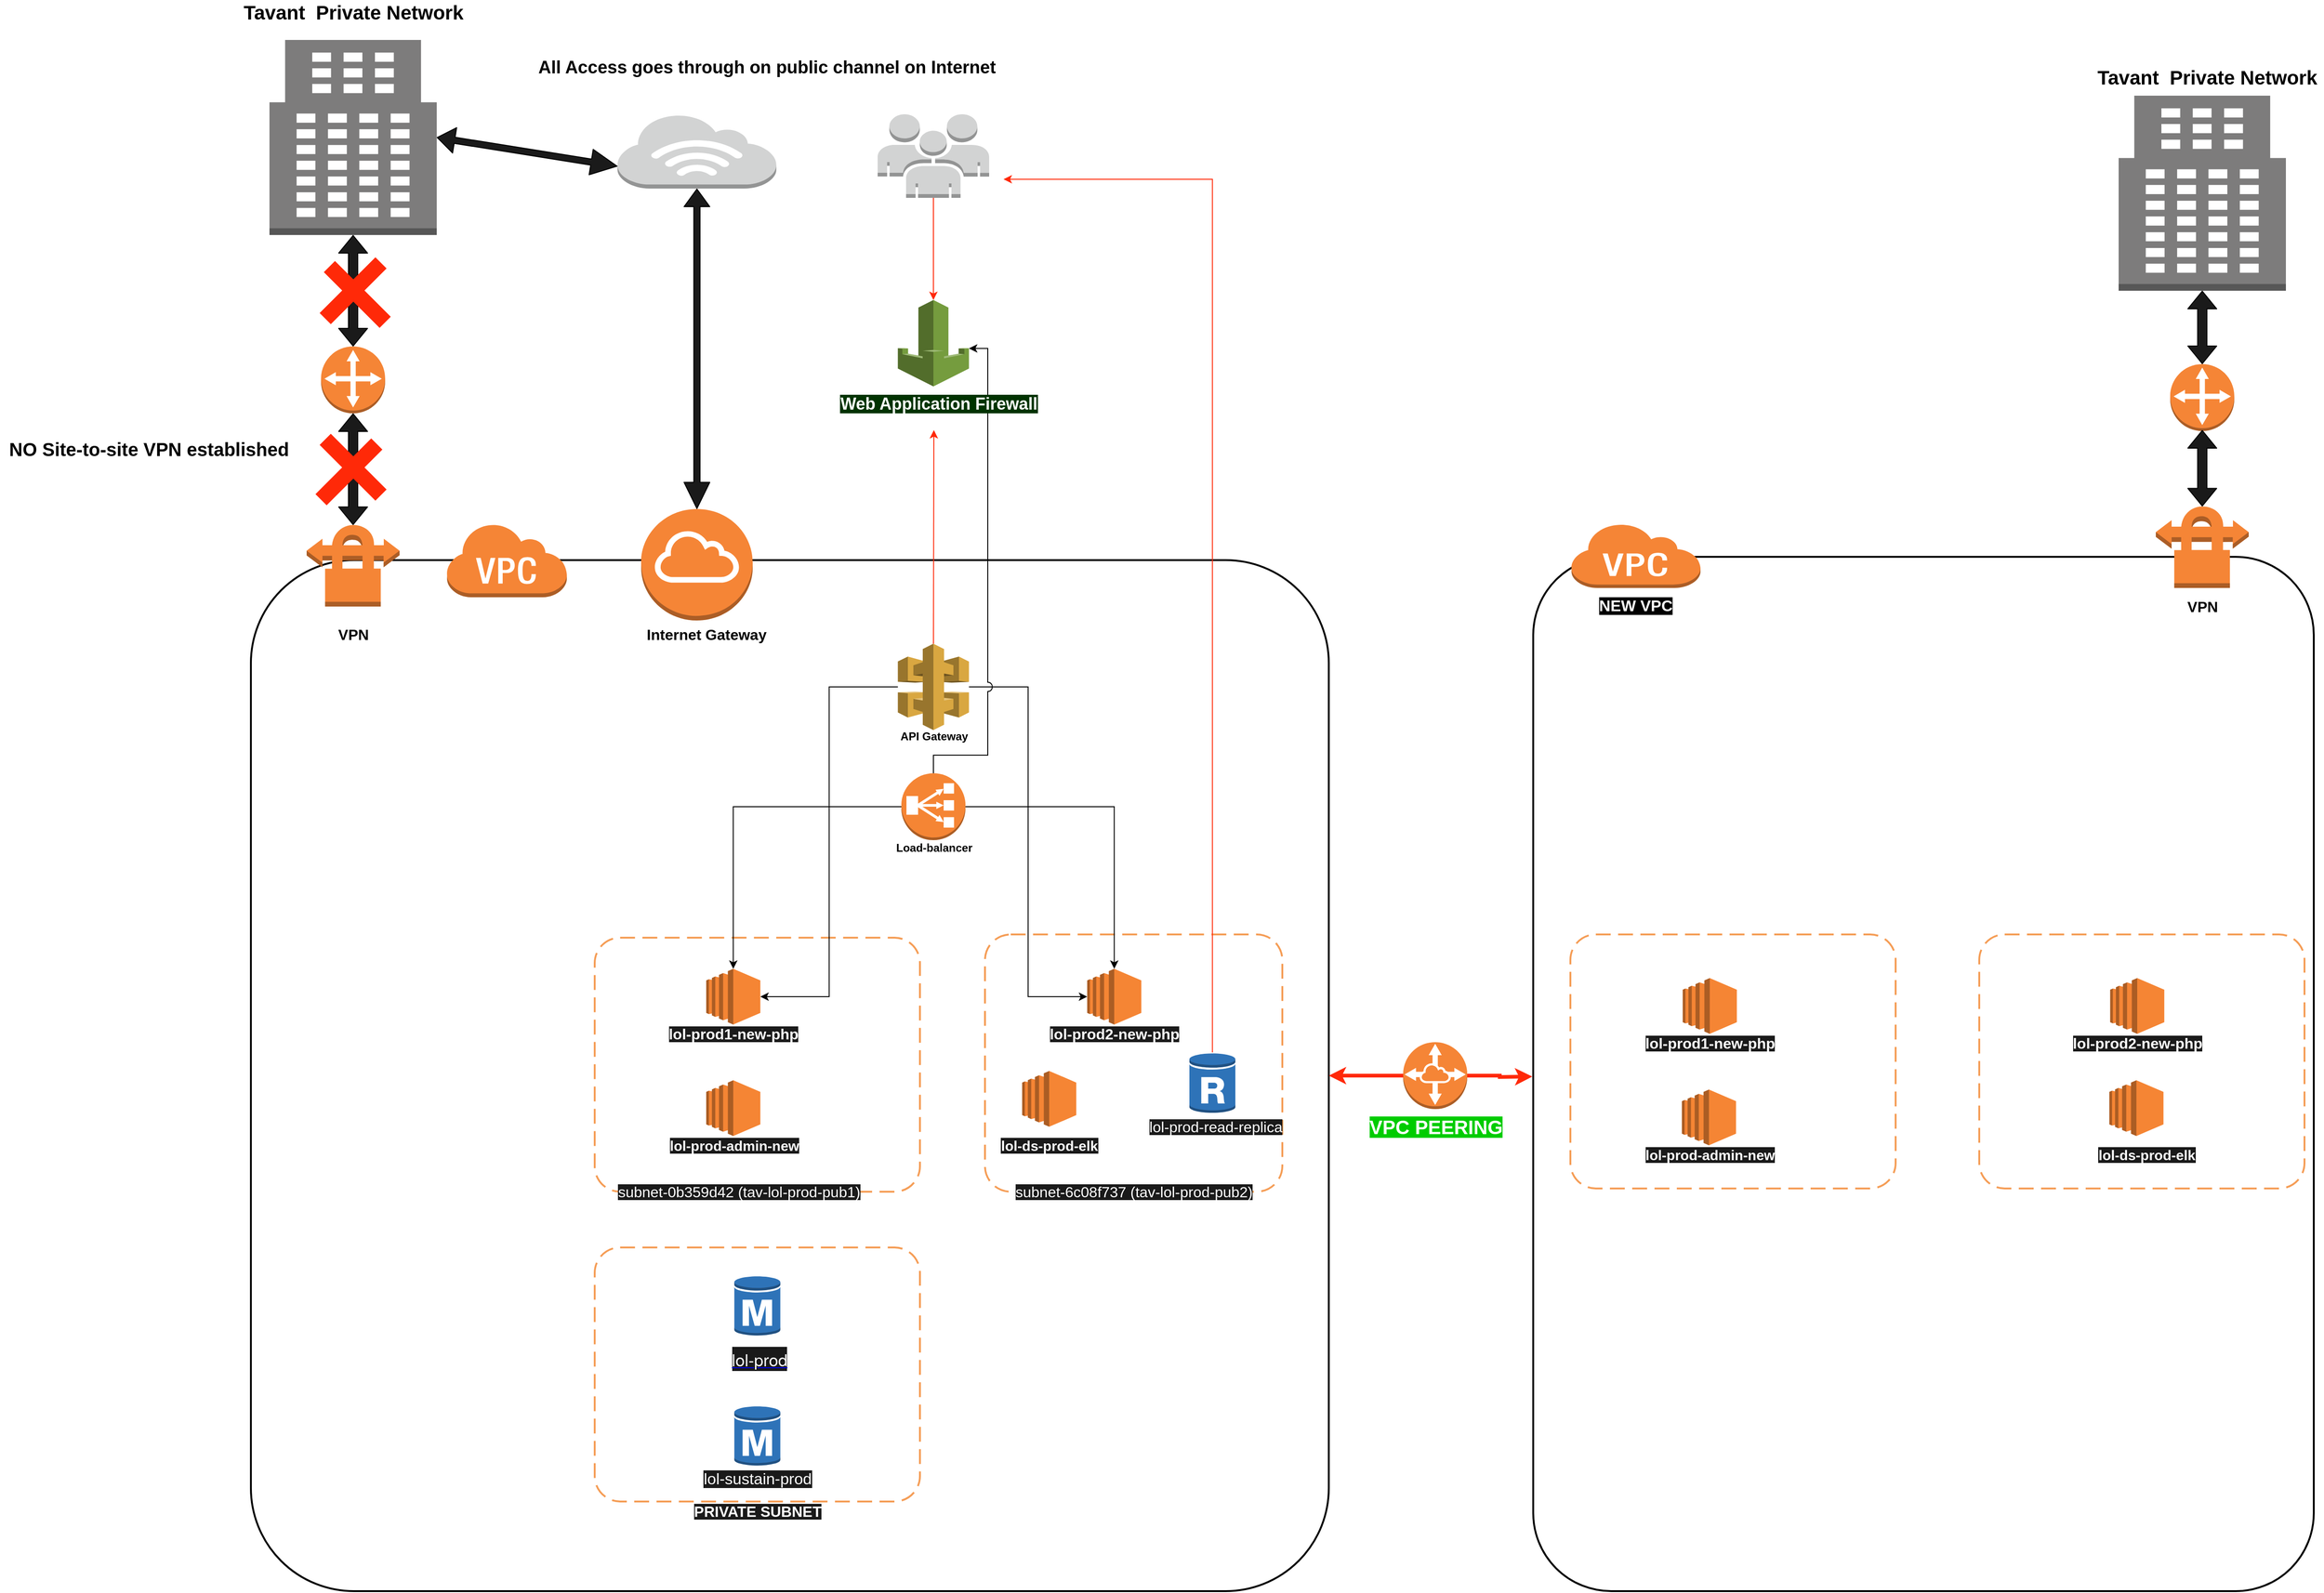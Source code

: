 <mxfile version="12.5.5" type="github"><diagram id="VizhE4WXQ0yg8m409w3I" name="Page-1"><mxGraphModel dx="3220" dy="2423" grid="1" gridSize="10" guides="1" tooltips="1" connect="1" arrows="1" fold="1" page="1" pageScale="1" pageWidth="850" pageHeight="1100" math="0" shadow="0"><root><mxCell id="0"/><mxCell id="1" parent="0"/><mxCell id="-mTtcIy8Ia6xsH1GECDK-21" value="" style="rounded=1;arcSize=10;dashed=1;strokeColor=#F59D56;fillColor=none;gradientColor=none;dashPattern=8 4;strokeWidth=2;" vertex="1" parent="1"><mxGeometry x="40" y="500" width="350" height="273.5" as="geometry"/></mxCell><mxCell id="-mTtcIy8Ia6xsH1GECDK-1" value="" style="rounded=1;arcSize=10;fillColor=none;gradientColor=none;strokeWidth=2;" vertex="1" parent="1"><mxGeometry x="-330" y="-240" width="1160" height="1110" as="geometry"/></mxCell><mxCell id="-mTtcIy8Ia6xsH1GECDK-2" value="" style="rounded=1;arcSize=10;dashed=1;strokeColor=#F59D56;fillColor=none;gradientColor=none;dashPattern=8 4;strokeWidth=2;" vertex="1" parent="1"><mxGeometry x="40" y="166.5" width="350" height="273.5" as="geometry"/></mxCell><mxCell id="-mTtcIy8Ia6xsH1GECDK-3" value="" style="rounded=1;arcSize=10;dashed=1;strokeColor=#F59D56;fillColor=none;gradientColor=none;dashPattern=8 4;strokeWidth=2;" vertex="1" parent="1"><mxGeometry x="460" y="163" width="320" height="277" as="geometry"/></mxCell><mxCell id="-mTtcIy8Ia6xsH1GECDK-6" value="" style="outlineConnect=0;dashed=0;verticalLabelPosition=bottom;verticalAlign=top;align=center;html=1;shape=mxgraph.aws3.rds_db_instance;fillColor=#2E73B8;gradientColor=none;" vertex="1" parent="1"><mxGeometry x="190.25" y="530" width="49.5" height="66" as="geometry"/></mxCell><mxCell id="-mTtcIy8Ia6xsH1GECDK-11" value="&lt;font style=&quot;font-size: 16px ; background-color: rgb(26 , 26 , 26)&quot; color=&quot;#ffffff&quot;&gt;subnet-0b359d42 (tav-lol-prod-pub1)&lt;/font&gt;" style="text;html=1;align=center;verticalAlign=middle;resizable=0;points=[];autosize=1;" vertex="1" parent="1"><mxGeometry x="55" y="430" width="280" height="20" as="geometry"/></mxCell><mxCell id="-mTtcIy8Ia6xsH1GECDK-12" value="&lt;font style=&quot;font-size: 16px ; background-color: rgb(26 , 26 , 26)&quot; color=&quot;#ffffff&quot;&gt;subnet-6c08f737 (tav-lol-prod-pub2)&lt;/font&gt;" style="text;html=1;align=center;verticalAlign=middle;resizable=0;points=[];autosize=1;" vertex="1" parent="1"><mxGeometry x="485" y="430" width="270" height="20" as="geometry"/></mxCell><mxCell id="-mTtcIy8Ia6xsH1GECDK-13" value="" style="outlineConnect=0;dashed=0;verticalLabelPosition=bottom;verticalAlign=top;align=center;html=1;shape=mxgraph.aws3.ec2;fillColor=#F58534;gradientColor=none;" vertex="1" parent="1"><mxGeometry x="160" y="320" width="58.25" height="60" as="geometry"/></mxCell><mxCell id="-mTtcIy8Ia6xsH1GECDK-14" value="" style="outlineConnect=0;dashed=0;verticalLabelPosition=bottom;verticalAlign=top;align=center;html=1;shape=mxgraph.aws3.ec2;fillColor=#F58534;gradientColor=none;" vertex="1" parent="1"><mxGeometry x="160" y="200" width="58.25" height="60" as="geometry"/></mxCell><mxCell id="-mTtcIy8Ia6xsH1GECDK-15" value="" style="outlineConnect=0;dashed=0;verticalLabelPosition=bottom;verticalAlign=top;align=center;html=1;shape=mxgraph.aws3.ec2;fillColor=#F58534;gradientColor=none;" vertex="1" parent="1"><mxGeometry x="500" y="310" width="58.25" height="60" as="geometry"/></mxCell><mxCell id="-mTtcIy8Ia6xsH1GECDK-16" value="" style="outlineConnect=0;dashed=0;verticalLabelPosition=bottom;verticalAlign=top;align=center;html=1;shape=mxgraph.aws3.ec2;fillColor=#F58534;gradientColor=none;" vertex="1" parent="1"><mxGeometry x="570" y="200" width="58.25" height="60" as="geometry"/></mxCell><mxCell id="-mTtcIy8Ia6xsH1GECDK-17" value="&lt;b&gt;&lt;font style=&quot;font-size: 15px ; background-color: rgb(26 , 26 , 26)&quot; color=&quot;#ffffff&quot;&gt;lol-ds-prod-elk&lt;/font&gt;&lt;/b&gt;" style="text;html=1;align=center;verticalAlign=middle;resizable=0;points=[];autosize=1;" vertex="1" parent="1"><mxGeometry x="469.13" y="380" width="120" height="20" as="geometry"/></mxCell><mxCell id="-mTtcIy8Ia6xsH1GECDK-18" value="&lt;b&gt;&lt;font style=&quot;font-size: 15px ; background-color: rgb(26 , 26 , 26)&quot; color=&quot;#ffffff&quot;&gt;lol-prod-admin-new&lt;/font&gt;&lt;/b&gt;" style="text;html=1;align=center;verticalAlign=middle;resizable=0;points=[];autosize=1;" vertex="1" parent="1"><mxGeometry x="115" y="380" width="150" height="20" as="geometry"/></mxCell><mxCell id="-mTtcIy8Ia6xsH1GECDK-19" value="&lt;b&gt;&lt;font style=&quot;font-size: 16px ; background-color: rgb(26 , 26 , 26)&quot; color=&quot;#ffffff&quot;&gt;lol-prod1-new-php&lt;/font&gt;&lt;/b&gt;" style="text;html=1;align=center;verticalAlign=middle;resizable=0;points=[];autosize=1;" vertex="1" parent="1"><mxGeometry x="109.13" y="260" width="160" height="20" as="geometry"/></mxCell><mxCell id="-mTtcIy8Ia6xsH1GECDK-20" value="&lt;b&gt;&lt;font style=&quot;font-size: 16px ; background-color: rgb(26 , 26 , 26)&quot; color=&quot;#ffffff&quot;&gt;lol-prod2-new-php&lt;/font&gt;&lt;/b&gt;" style="text;html=1;align=center;verticalAlign=middle;resizable=0;points=[];autosize=1;" vertex="1" parent="1"><mxGeometry x="519.12" y="260" width="160" height="20" as="geometry"/></mxCell><mxCell id="-mTtcIy8Ia6xsH1GECDK-22" value="" style="outlineConnect=0;dashed=0;verticalLabelPosition=bottom;verticalAlign=top;align=center;html=1;shape=mxgraph.aws3.rds_db_instance;fillColor=#2E73B8;gradientColor=none;" vertex="1" parent="1"><mxGeometry x="190.25" y="670" width="49.5" height="66" as="geometry"/></mxCell><mxCell id="-mTtcIy8Ia6xsH1GECDK-81" style="edgeStyle=orthogonalEdgeStyle;rounded=0;jumpStyle=arc;jumpSize=10;orthogonalLoop=1;jettySize=auto;html=1;strokeColor=#FF2908;strokeWidth=1;fillColor=#1A1A1A;" edge="1" parent="1" source="-mTtcIy8Ia6xsH1GECDK-23"><mxGeometry relative="1" as="geometry"><mxPoint x="480" y="-650" as="targetPoint"/><Array as="points"><mxPoint x="705" y="-650"/><mxPoint x="480" y="-650"/></Array></mxGeometry></mxCell><mxCell id="-mTtcIy8Ia6xsH1GECDK-23" value="" style="outlineConnect=0;dashed=0;verticalLabelPosition=bottom;verticalAlign=top;align=center;html=1;shape=mxgraph.aws3.rds_db_instance_read_replica;fillColor=#2E73B8;gradientColor=none;" vertex="1" parent="1"><mxGeometry x="680" y="290" width="49.5" height="66" as="geometry"/></mxCell><mxCell id="-mTtcIy8Ia6xsH1GECDK-30" style="edgeStyle=orthogonalEdgeStyle;rounded=0;orthogonalLoop=1;jettySize=auto;html=1;entryX=1;entryY=0.5;entryDx=0;entryDy=0;entryPerimeter=0;" edge="1" parent="1" source="-mTtcIy8Ia6xsH1GECDK-24" target="-mTtcIy8Ia6xsH1GECDK-14"><mxGeometry relative="1" as="geometry"/></mxCell><mxCell id="-mTtcIy8Ia6xsH1GECDK-31" style="edgeStyle=orthogonalEdgeStyle;rounded=0;orthogonalLoop=1;jettySize=auto;html=1;entryX=0;entryY=0.5;entryDx=0;entryDy=0;entryPerimeter=0;jumpStyle=arc;jumpSize=10;" edge="1" parent="1" source="-mTtcIy8Ia6xsH1GECDK-24" target="-mTtcIy8Ia6xsH1GECDK-16"><mxGeometry relative="1" as="geometry"/></mxCell><mxCell id="-mTtcIy8Ia6xsH1GECDK-104" style="edgeStyle=orthogonalEdgeStyle;rounded=0;jumpStyle=arc;jumpSize=10;orthogonalLoop=1;jettySize=auto;html=1;strokeColor=#FF2908;strokeWidth=1;fillColor=#1A1A1A;" edge="1" parent="1" source="-mTtcIy8Ia6xsH1GECDK-24"><mxGeometry relative="1" as="geometry"><mxPoint x="405" y="-380" as="targetPoint"/></mxGeometry></mxCell><mxCell id="-mTtcIy8Ia6xsH1GECDK-24" value="" style="outlineConnect=0;dashed=0;verticalLabelPosition=bottom;verticalAlign=top;align=center;html=1;shape=mxgraph.aws3.api_gateway;fillColor=#D9A741;gradientColor=none;" vertex="1" parent="1"><mxGeometry x="366.25" y="-150" width="76.5" height="93" as="geometry"/></mxCell><mxCell id="-mTtcIy8Ia6xsH1GECDK-28" style="edgeStyle=orthogonalEdgeStyle;rounded=0;orthogonalLoop=1;jettySize=auto;html=1;entryX=0.5;entryY=0;entryDx=0;entryDy=0;entryPerimeter=0;" edge="1" parent="1" source="-mTtcIy8Ia6xsH1GECDK-26" target="-mTtcIy8Ia6xsH1GECDK-16"><mxGeometry relative="1" as="geometry"/></mxCell><mxCell id="-mTtcIy8Ia6xsH1GECDK-29" style="edgeStyle=orthogonalEdgeStyle;rounded=0;orthogonalLoop=1;jettySize=auto;html=1;entryX=0.5;entryY=0;entryDx=0;entryDy=0;entryPerimeter=0;" edge="1" parent="1" source="-mTtcIy8Ia6xsH1GECDK-26" target="-mTtcIy8Ia6xsH1GECDK-14"><mxGeometry relative="1" as="geometry"/></mxCell><mxCell id="-mTtcIy8Ia6xsH1GECDK-33" style="edgeStyle=orthogonalEdgeStyle;rounded=0;jumpStyle=arc;jumpSize=10;orthogonalLoop=1;jettySize=auto;html=1;entryX=1;entryY=0.56;entryDx=0;entryDy=0;entryPerimeter=0;" edge="1" parent="1" source="-mTtcIy8Ia6xsH1GECDK-26" target="-mTtcIy8Ia6xsH1GECDK-102"><mxGeometry relative="1" as="geometry"><mxPoint x="470" y="-380" as="targetPoint"/><Array as="points"><mxPoint x="405" y="-30"/><mxPoint x="463" y="-30"/><mxPoint x="463" y="-468"/></Array></mxGeometry></mxCell><mxCell id="-mTtcIy8Ia6xsH1GECDK-26" value="" style="outlineConnect=0;dashed=0;verticalLabelPosition=bottom;verticalAlign=top;align=center;html=1;shape=mxgraph.aws3.classic_load_balancer;fillColor=#F58534;gradientColor=none;" vertex="1" parent="1"><mxGeometry x="370" y="-10.5" width="69" height="72" as="geometry"/></mxCell><mxCell id="-mTtcIy8Ia6xsH1GECDK-105" style="edgeStyle=orthogonalEdgeStyle;rounded=0;jumpStyle=arc;jumpSize=10;orthogonalLoop=1;jettySize=auto;html=1;entryX=0.5;entryY=0;entryDx=0;entryDy=0;entryPerimeter=0;strokeColor=#FF2908;strokeWidth=1;fillColor=#1A1A1A;" edge="1" parent="1" source="-mTtcIy8Ia6xsH1GECDK-36" target="-mTtcIy8Ia6xsH1GECDK-102"><mxGeometry relative="1" as="geometry"/></mxCell><mxCell id="-mTtcIy8Ia6xsH1GECDK-36" value="" style="outlineConnect=0;dashed=0;verticalLabelPosition=bottom;verticalAlign=top;align=center;html=1;shape=mxgraph.aws3.users;fillColor=#D2D3D3;gradientColor=none;" vertex="1" parent="1"><mxGeometry x="344.5" y="-720" width="120" height="90" as="geometry"/></mxCell><mxCell id="-mTtcIy8Ia6xsH1GECDK-37" value="&lt;b&gt;API Gateway&lt;/b&gt;" style="text;html=1;align=center;verticalAlign=middle;resizable=0;points=[];autosize=1;" vertex="1" parent="1"><mxGeometry x="359.5" y="-60" width="90" height="20" as="geometry"/></mxCell><mxCell id="-mTtcIy8Ia6xsH1GECDK-38" value="&lt;b&gt;Load-balancer&lt;/b&gt;" style="text;html=1;align=center;verticalAlign=middle;resizable=0;points=[];autosize=1;" vertex="1" parent="1"><mxGeometry x="354.5" y="60" width="100" height="20" as="geometry"/></mxCell><mxCell id="-mTtcIy8Ia6xsH1GECDK-41" value="" style="outlineConnect=0;dashed=0;verticalLabelPosition=bottom;verticalAlign=top;align=center;html=1;shape=mxgraph.aws3.office_building;fillColor=#7D7C7C;gradientColor=none;" vertex="1" parent="1"><mxGeometry x="-310" y="-800" width="180" height="210" as="geometry"/></mxCell><mxCell id="-mTtcIy8Ia6xsH1GECDK-42" value="&lt;font size=&quot;1&quot;&gt;&lt;b style=&quot;font-size: 21px&quot;&gt;Tavant&amp;nbsp; Private Network&lt;/b&gt;&lt;/font&gt;" style="text;html=1;align=center;verticalAlign=middle;resizable=0;points=[];autosize=1;" vertex="1" parent="1"><mxGeometry x="-345" y="-840" width="250" height="20" as="geometry"/></mxCell><mxCell id="-mTtcIy8Ia6xsH1GECDK-43" value="" style="outlineConnect=0;dashed=0;verticalLabelPosition=bottom;verticalAlign=top;align=center;html=1;shape=mxgraph.aws3.vpn_connection;fillColor=#F58536;gradientColor=none;" vertex="1" parent="1"><mxGeometry x="-270" y="-280" width="100" height="90" as="geometry"/></mxCell><mxCell id="-mTtcIy8Ia6xsH1GECDK-44" value="" style="shape=flexArrow;endArrow=classic;startArrow=classic;html=1;entryX=0.5;entryY=0.025;entryDx=0;entryDy=0;entryPerimeter=0;fillColor=#1A1A1A;" edge="1" parent="1" source="-mTtcIy8Ia6xsH1GECDK-56" target="-mTtcIy8Ia6xsH1GECDK-43"><mxGeometry width="50" height="50" relative="1" as="geometry"><mxPoint x="-220" y="-440" as="sourcePoint"/><mxPoint x="-330" y="-430" as="targetPoint"/></mxGeometry></mxCell><mxCell id="-mTtcIy8Ia6xsH1GECDK-45" value="" style="endArrow=none;html=1;strokeColor=#FF2908;strokeWidth=17;" edge="1" parent="1"><mxGeometry width="50" height="50" relative="1" as="geometry"><mxPoint x="-254.5" y="-305" as="sourcePoint"/><mxPoint x="-194.5" y="-365" as="targetPoint"/></mxGeometry></mxCell><mxCell id="-mTtcIy8Ia6xsH1GECDK-46" value="" style="endArrow=none;html=1;strokeColor=#FF2908;strokeWidth=17;" edge="1" parent="1"><mxGeometry width="50" height="50" relative="1" as="geometry"><mxPoint x="-250" y="-370" as="sourcePoint"/><mxPoint x="-190" y="-310" as="targetPoint"/></mxGeometry></mxCell><mxCell id="-mTtcIy8Ia6xsH1GECDK-47" value="" style="outlineConnect=0;dashed=0;verticalLabelPosition=bottom;verticalAlign=top;align=center;html=1;shape=mxgraph.aws3.internet_gateway;fillColor=#F58536;gradientColor=none;" vertex="1" parent="1"><mxGeometry x="90" y="-295" width="120" height="120" as="geometry"/></mxCell><mxCell id="-mTtcIy8Ia6xsH1GECDK-48" value="" style="outlineConnect=0;dashed=0;verticalLabelPosition=bottom;verticalAlign=top;align=center;html=1;shape=mxgraph.aws3.internet_3;fillColor=#D2D3D3;gradientColor=none;" vertex="1" parent="1"><mxGeometry x="64.56" y="-720" width="170.87" height="80" as="geometry"/></mxCell><mxCell id="-mTtcIy8Ia6xsH1GECDK-49" value="" style="shape=flexArrow;endArrow=classic;startArrow=classic;html=1;entryX=0;entryY=0.7;entryDx=0;entryDy=0;entryPerimeter=0;fillColor=#1A1A1A;width=6.667;endSize=9.083;exitX=1;exitY=0.5;exitDx=0;exitDy=0;exitPerimeter=0;" edge="1" parent="1" source="-mTtcIy8Ia6xsH1GECDK-41" target="-mTtcIy8Ia6xsH1GECDK-48"><mxGeometry width="50" height="50" relative="1" as="geometry"><mxPoint x="-10" y="-631.33" as="sourcePoint"/><mxPoint x="-10" y="-469.08" as="targetPoint"/></mxGeometry></mxCell><mxCell id="-mTtcIy8Ia6xsH1GECDK-50" value="" style="shape=flexArrow;endArrow=classic;startArrow=classic;html=1;entryX=0.5;entryY=0;entryDx=0;entryDy=0;entryPerimeter=0;fillColor=#1A1A1A;width=6.667;endSize=9.083;exitX=0.5;exitY=1;exitDx=0;exitDy=0;exitPerimeter=0;" edge="1" parent="1" source="-mTtcIy8Ia6xsH1GECDK-48" target="-mTtcIy8Ia6xsH1GECDK-47"><mxGeometry width="50" height="50" relative="1" as="geometry"><mxPoint x="-100" y="-350" as="sourcePoint"/><mxPoint x="150.75" y="-347.2" as="targetPoint"/></mxGeometry></mxCell><mxCell id="-mTtcIy8Ia6xsH1GECDK-51" value="&lt;b&gt;&lt;font style=&quot;font-size: 20px&quot;&gt;NO Site-to-site VPN established&lt;/font&gt;&lt;/b&gt;" style="text;html=1;align=center;verticalAlign=middle;resizable=0;points=[];autosize=1;" vertex="1" parent="1"><mxGeometry x="-600" y="-370" width="320" height="20" as="geometry"/></mxCell><mxCell id="-mTtcIy8Ia6xsH1GECDK-52" value="&lt;b&gt;&lt;font style=&quot;font-size: 19px&quot;&gt;All Access goes through on public channel on Internet&lt;/font&gt;&lt;/b&gt;" style="text;html=1;align=center;verticalAlign=middle;resizable=0;points=[];autosize=1;" vertex="1" parent="1"><mxGeometry x="-30" y="-780" width="510" height="20" as="geometry"/></mxCell><mxCell id="-mTtcIy8Ia6xsH1GECDK-55" value="&lt;b&gt;&lt;font style=&quot;font-size: 16px&quot;&gt;Internet Gateway&lt;/font&gt;&lt;/b&gt;" style="text;html=1;align=center;verticalAlign=middle;resizable=0;points=[];autosize=1;" vertex="1" parent="1"><mxGeometry x="90" y="-170" width="140" height="20" as="geometry"/></mxCell><mxCell id="-mTtcIy8Ia6xsH1GECDK-56" value="" style="outlineConnect=0;dashed=0;verticalLabelPosition=bottom;verticalAlign=top;align=center;html=1;shape=mxgraph.aws3.customer_gateway;fillColor=#F58536;gradientColor=none;" vertex="1" parent="1"><mxGeometry x="-254.5" y="-470" width="69" height="72" as="geometry"/></mxCell><mxCell id="-mTtcIy8Ia6xsH1GECDK-57" value="&lt;b&gt;&lt;font style=&quot;font-size: 16px&quot;&gt;VPN&lt;/font&gt;&lt;/b&gt;" style="text;html=1;align=center;verticalAlign=middle;resizable=0;points=[];autosize=1;" vertex="1" parent="1"><mxGeometry x="-245" y="-170" width="50" height="20" as="geometry"/></mxCell><mxCell id="-mTtcIy8Ia6xsH1GECDK-58" value="" style="shape=flexArrow;endArrow=classic;startArrow=classic;html=1;entryX=0.5;entryY=0;entryDx=0;entryDy=0;entryPerimeter=0;fillColor=#1A1A1A;exitX=0.5;exitY=1;exitDx=0;exitDy=0;exitPerimeter=0;" edge="1" parent="1" source="-mTtcIy8Ia6xsH1GECDK-41" target="-mTtcIy8Ia6xsH1GECDK-56"><mxGeometry width="50" height="50" relative="1" as="geometry"><mxPoint x="-220.83" y="-762.25" as="sourcePoint"/><mxPoint x="-220.83" y="-600" as="targetPoint"/></mxGeometry></mxCell><mxCell id="-mTtcIy8Ia6xsH1GECDK-59" value="" style="endArrow=none;html=1;strokeColor=#FF2908;strokeWidth=17;" edge="1" parent="1"><mxGeometry width="50" height="50" relative="1" as="geometry"><mxPoint x="-250" y="-500" as="sourcePoint"/><mxPoint x="-190" y="-560" as="targetPoint"/></mxGeometry></mxCell><mxCell id="-mTtcIy8Ia6xsH1GECDK-60" value="" style="endArrow=none;html=1;strokeColor=#FF2908;strokeWidth=17;" edge="1" parent="1"><mxGeometry width="50" height="50" relative="1" as="geometry"><mxPoint x="-245.5" y="-556" as="sourcePoint"/><mxPoint x="-185.5" y="-496" as="targetPoint"/></mxGeometry></mxCell><mxCell id="-mTtcIy8Ia6xsH1GECDK-63" value="" style="dashed=0;html=1;shape=mxgraph.aws3.virtual_private_cloud;fillColor=#F58536;gradientColor=none;dashed=0;" vertex="1" parent="1"><mxGeometry x="-120" y="-280" width="130" height="80" as="geometry"/></mxCell><mxCell id="-mTtcIy8Ia6xsH1GECDK-65" value="&lt;a class=&quot;awsui-util-ml-m&quot; href=&quot;https://console.aws.amazon.com/rds/home?region=us-east-1#database:id=lol-prod;is-cluster=false&quot; style=&quot;border-radius: 2px ; padding: 0px ; cursor: pointer ; margin-left: 1.5rem ; font-family: &amp;#34;amazon ember&amp;#34; , &amp;#34;helvetica neue&amp;#34; , &amp;#34;roboto&amp;#34; , &amp;#34;arial&amp;#34; , sans-serif&quot;&gt;&lt;font color=&quot;#ffffff&quot; style=&quot;background-color: rgb(26 , 26 , 26) ; font-size: 18px&quot;&gt;lol-prod&lt;/font&gt;&lt;/a&gt;" style="text;html=1;align=center;verticalAlign=middle;resizable=0;points=[];autosize=1;" vertex="1" parent="1"><mxGeometry x="155" y="610" width="100" height="20" as="geometry"/></mxCell><mxCell id="-mTtcIy8Ia6xsH1GECDK-66" value="&lt;font color=&quot;#ffffff&quot; style=&quot;background-color: rgb(26 , 26 , 26) ; font-size: 17px&quot;&gt;lol-sustain-prod&lt;/font&gt;" style="text;html=1;align=center;verticalAlign=middle;resizable=0;points=[];autosize=1;" vertex="1" parent="1"><mxGeometry x="150" y="740" width="130" height="20" as="geometry"/></mxCell><mxCell id="-mTtcIy8Ia6xsH1GECDK-67" value="&lt;font style=&quot;background-color: rgb(26 , 26 , 26) ; font-size: 16px&quot; color=&quot;#ffffff&quot;&gt;lol-prod-read-replica&lt;/font&gt;" style="text;html=1;align=center;verticalAlign=middle;resizable=0;points=[];autosize=1;" vertex="1" parent="1"><mxGeometry x="628.25" y="360" width="160" height="20" as="geometry"/></mxCell><mxCell id="-mTtcIy8Ia6xsH1GECDK-68" value="" style="rounded=1;arcSize=10;dashed=0;fillColor=none;gradientColor=none;strokeWidth=2;" vertex="1" parent="1"><mxGeometry x="1050" y="-243.5" width="840" height="1113.5" as="geometry"/></mxCell><mxCell id="-mTtcIy8Ia6xsH1GECDK-69" value="" style="dashed=0;html=1;shape=mxgraph.aws3.virtual_private_cloud;fillColor=#F58536;gradientColor=none;dashed=0;" vertex="1" parent="1"><mxGeometry x="1090" y="-280" width="140" height="70" as="geometry"/></mxCell><mxCell id="-mTtcIy8Ia6xsH1GECDK-72" style="edgeStyle=orthogonalEdgeStyle;rounded=0;jumpStyle=arc;jumpSize=10;orthogonalLoop=1;jettySize=auto;html=1;strokeColor=#FF2908;strokeWidth=4;fillColor=#1A1A1A;" edge="1" parent="1" source="-mTtcIy8Ia6xsH1GECDK-70" target="-mTtcIy8Ia6xsH1GECDK-1"><mxGeometry relative="1" as="geometry"/></mxCell><mxCell id="-mTtcIy8Ia6xsH1GECDK-74" value="" style="edgeStyle=orthogonalEdgeStyle;rounded=0;jumpStyle=arc;jumpSize=10;orthogonalLoop=1;jettySize=auto;html=1;strokeColor=#FF2908;strokeWidth=4;fillColor=#1A1A1A;" edge="1" parent="1" source="-mTtcIy8Ia6xsH1GECDK-70"><mxGeometry relative="1" as="geometry"><mxPoint x="1049" y="316" as="targetPoint"/></mxGeometry></mxCell><mxCell id="-mTtcIy8Ia6xsH1GECDK-70" value="" style="outlineConnect=0;dashed=0;verticalLabelPosition=bottom;verticalAlign=top;align=center;html=1;shape=mxgraph.aws3.vpc_peering;fillColor=#F58536;gradientColor=none;" vertex="1" parent="1"><mxGeometry x="910" y="279" width="69" height="72" as="geometry"/></mxCell><mxCell id="-mTtcIy8Ia6xsH1GECDK-76" value="&lt;b&gt;&lt;font style=&quot;font-size: 21px ; background-color: rgb(0 , 204 , 0)&quot; color=&quot;#ffffff&quot;&gt;VPC PEERING&lt;/font&gt;&lt;/b&gt;" style="text;html=1;align=center;verticalAlign=middle;resizable=0;points=[];autosize=1;" vertex="1" parent="1"><mxGeometry x="865" y="360" width="160" height="20" as="geometry"/></mxCell><mxCell id="-mTtcIy8Ia6xsH1GECDK-78" value="" style="rounded=1;arcSize=10;dashed=1;strokeColor=#F59D56;fillColor=none;gradientColor=none;dashPattern=8 4;strokeWidth=2;" vertex="1" parent="1"><mxGeometry x="1090" y="163" width="350" height="273.5" as="geometry"/></mxCell><mxCell id="-mTtcIy8Ia6xsH1GECDK-79" value="" style="rounded=1;arcSize=10;dashed=1;strokeColor=#F59D56;fillColor=none;gradientColor=none;dashPattern=8 4;strokeWidth=2;" vertex="1" parent="1"><mxGeometry x="1530" y="163" width="350" height="273.5" as="geometry"/></mxCell><mxCell id="-mTtcIy8Ia6xsH1GECDK-80" value="&lt;b&gt;&lt;font style=&quot;font-size: 16px ; background-color: rgb(26 , 26 , 26)&quot; color=&quot;#ffffff&quot;&gt;PRIVATE SUBNET&lt;/font&gt;&lt;/b&gt;" style="text;html=1;align=center;verticalAlign=middle;resizable=0;points=[];autosize=1;" vertex="1" parent="1"><mxGeometry x="140" y="773.5" width="150" height="20" as="geometry"/></mxCell><mxCell id="-mTtcIy8Ia6xsH1GECDK-82" value="" style="outlineConnect=0;dashed=0;verticalLabelPosition=bottom;verticalAlign=top;align=center;html=1;shape=mxgraph.aws3.ec2;fillColor=#F58534;gradientColor=none;" vertex="1" parent="1"><mxGeometry x="1670.88" y="210" width="58.25" height="60" as="geometry"/></mxCell><mxCell id="-mTtcIy8Ia6xsH1GECDK-83" value="&lt;b&gt;&lt;font style=&quot;font-size: 16px ; background-color: rgb(26 , 26 , 26)&quot; color=&quot;#ffffff&quot;&gt;lol-prod2-new-php&lt;/font&gt;&lt;/b&gt;" style="text;html=1;align=center;verticalAlign=middle;resizable=0;points=[];autosize=1;" vertex="1" parent="1"><mxGeometry x="1620" y="270" width="160" height="20" as="geometry"/></mxCell><mxCell id="-mTtcIy8Ia6xsH1GECDK-85" value="" style="outlineConnect=0;dashed=0;verticalLabelPosition=bottom;verticalAlign=top;align=center;html=1;shape=mxgraph.aws3.ec2;fillColor=#F58534;gradientColor=none;" vertex="1" parent="1"><mxGeometry x="1210.88" y="210" width="58.25" height="60" as="geometry"/></mxCell><mxCell id="-mTtcIy8Ia6xsH1GECDK-86" value="&lt;b&gt;&lt;font style=&quot;font-size: 16px ; background-color: rgb(26 , 26 , 26)&quot; color=&quot;#ffffff&quot;&gt;lol-prod1-new-php&lt;/font&gt;&lt;/b&gt;" style="text;html=1;align=center;verticalAlign=middle;resizable=0;points=[];autosize=1;" vertex="1" parent="1"><mxGeometry x="1160" y="270" width="160" height="20" as="geometry"/></mxCell><mxCell id="-mTtcIy8Ia6xsH1GECDK-89" value="" style="outlineConnect=0;dashed=0;verticalLabelPosition=bottom;verticalAlign=top;align=center;html=1;shape=mxgraph.aws3.ec2;fillColor=#F58534;gradientColor=none;" vertex="1" parent="1"><mxGeometry x="1210" y="330" width="58.25" height="60" as="geometry"/></mxCell><mxCell id="-mTtcIy8Ia6xsH1GECDK-90" value="&lt;b&gt;&lt;font style=&quot;font-size: 15px ; background-color: rgb(26 , 26 , 26)&quot; color=&quot;#ffffff&quot;&gt;lol-prod-admin-new&lt;/font&gt;&lt;/b&gt;" style="text;html=1;align=center;verticalAlign=middle;resizable=0;points=[];autosize=1;" vertex="1" parent="1"><mxGeometry x="1165" y="390" width="150" height="20" as="geometry"/></mxCell><mxCell id="-mTtcIy8Ia6xsH1GECDK-91" value="" style="outlineConnect=0;dashed=0;verticalLabelPosition=bottom;verticalAlign=top;align=center;html=1;shape=mxgraph.aws3.ec2;fillColor=#F58534;gradientColor=none;" vertex="1" parent="1"><mxGeometry x="1669.99" y="320" width="58.25" height="60" as="geometry"/></mxCell><mxCell id="-mTtcIy8Ia6xsH1GECDK-92" value="&lt;b&gt;&lt;font style=&quot;font-size: 15px ; background-color: rgb(26 , 26 , 26)&quot; color=&quot;#ffffff&quot;&gt;lol-ds-prod-elk&lt;/font&gt;&lt;/b&gt;" style="text;html=1;align=center;verticalAlign=middle;resizable=0;points=[];autosize=1;" vertex="1" parent="1"><mxGeometry x="1650" y="390" width="120" height="20" as="geometry"/></mxCell><mxCell id="-mTtcIy8Ia6xsH1GECDK-95" value="" style="outlineConnect=0;dashed=0;verticalLabelPosition=bottom;verticalAlign=top;align=center;html=1;shape=mxgraph.aws3.office_building;fillColor=#7D7C7C;gradientColor=none;" vertex="1" parent="1"><mxGeometry x="1680" y="-740" width="180" height="210" as="geometry"/></mxCell><mxCell id="-mTtcIy8Ia6xsH1GECDK-96" value="" style="outlineConnect=0;dashed=0;verticalLabelPosition=bottom;verticalAlign=top;align=center;html=1;shape=mxgraph.aws3.vpn_connection;fillColor=#F58536;gradientColor=none;" vertex="1" parent="1"><mxGeometry x="1720" y="-300" width="100" height="90" as="geometry"/></mxCell><mxCell id="-mTtcIy8Ia6xsH1GECDK-97" value="" style="outlineConnect=0;dashed=0;verticalLabelPosition=bottom;verticalAlign=top;align=center;html=1;shape=mxgraph.aws3.customer_gateway;fillColor=#F58536;gradientColor=none;" vertex="1" parent="1"><mxGeometry x="1735.5" y="-451" width="69" height="72" as="geometry"/></mxCell><mxCell id="-mTtcIy8Ia6xsH1GECDK-98" value="" style="shape=flexArrow;endArrow=classic;startArrow=classic;html=1;entryX=0.5;entryY=0;entryDx=0;entryDy=0;entryPerimeter=0;fillColor=#1A1A1A;" edge="1" parent="1" target="-mTtcIy8Ia6xsH1GECDK-97"><mxGeometry width="50" height="50" relative="1" as="geometry"><mxPoint x="1770" y="-530" as="sourcePoint"/><mxPoint x="1766.67" y="-550" as="targetPoint"/></mxGeometry></mxCell><mxCell id="-mTtcIy8Ia6xsH1GECDK-99" value="" style="shape=flexArrow;endArrow=classic;startArrow=classic;html=1;fillColor=#1A1A1A;entryX=0.5;entryY=0.025;entryDx=0;entryDy=0;entryPerimeter=0;" edge="1" parent="1" target="-mTtcIy8Ia6xsH1GECDK-96"><mxGeometry width="50" height="50" relative="1" as="geometry"><mxPoint x="1770" y="-380" as="sourcePoint"/><mxPoint x="1770" y="-310" as="targetPoint"/></mxGeometry></mxCell><mxCell id="-mTtcIy8Ia6xsH1GECDK-102" value="" style="outlineConnect=0;dashed=0;verticalLabelPosition=bottom;verticalAlign=top;align=center;html=1;shape=mxgraph.aws3.waf;fillColor=#759C3E;gradientColor=none;" vertex="1" parent="1"><mxGeometry x="366.25" y="-520.0" width="76.5" height="93" as="geometry"/></mxCell><mxCell id="-mTtcIy8Ia6xsH1GECDK-106" value="&lt;h2&gt;&lt;font color=&quot;#ffffff&quot; style=&quot;background-color: rgb(0 , 51 , 0)&quot;&gt;Web Application Firewall&lt;/font&gt;&lt;/h2&gt;" style="text;html=1;align=center;verticalAlign=middle;resizable=0;points=[];autosize=1;" vertex="1" parent="1"><mxGeometry x="295" y="-433" width="230" height="50" as="geometry"/></mxCell><mxCell id="-mTtcIy8Ia6xsH1GECDK-107" value="&lt;font size=&quot;1&quot;&gt;&lt;b style=&quot;font-size: 21px&quot;&gt;Tavant&amp;nbsp; Private Network&lt;/b&gt;&lt;/font&gt;" style="text;html=1;align=center;verticalAlign=middle;resizable=0;points=[];autosize=1;" vertex="1" parent="1"><mxGeometry x="1650" y="-770" width="250" height="20" as="geometry"/></mxCell><mxCell id="-mTtcIy8Ia6xsH1GECDK-108" value="&lt;font style=&quot;font-size: 17px ; background-color: rgb(0 , 0 , 0)&quot; color=&quot;#ffffff&quot;&gt;&lt;b&gt;NEW VPC&lt;/b&gt;&lt;/font&gt;" style="text;html=1;align=center;verticalAlign=middle;resizable=0;points=[];autosize=1;" vertex="1" parent="1"><mxGeometry x="1115" y="-200" width="90" height="20" as="geometry"/></mxCell><mxCell id="-mTtcIy8Ia6xsH1GECDK-109" value="&lt;b&gt;&lt;font style=&quot;font-size: 16px&quot;&gt;VPN&lt;/font&gt;&lt;/b&gt;" style="text;html=1;align=center;verticalAlign=middle;resizable=0;points=[];autosize=1;" vertex="1" parent="1"><mxGeometry x="1745" y="-200" width="50" height="20" as="geometry"/></mxCell></root></mxGraphModel></diagram></mxfile>
